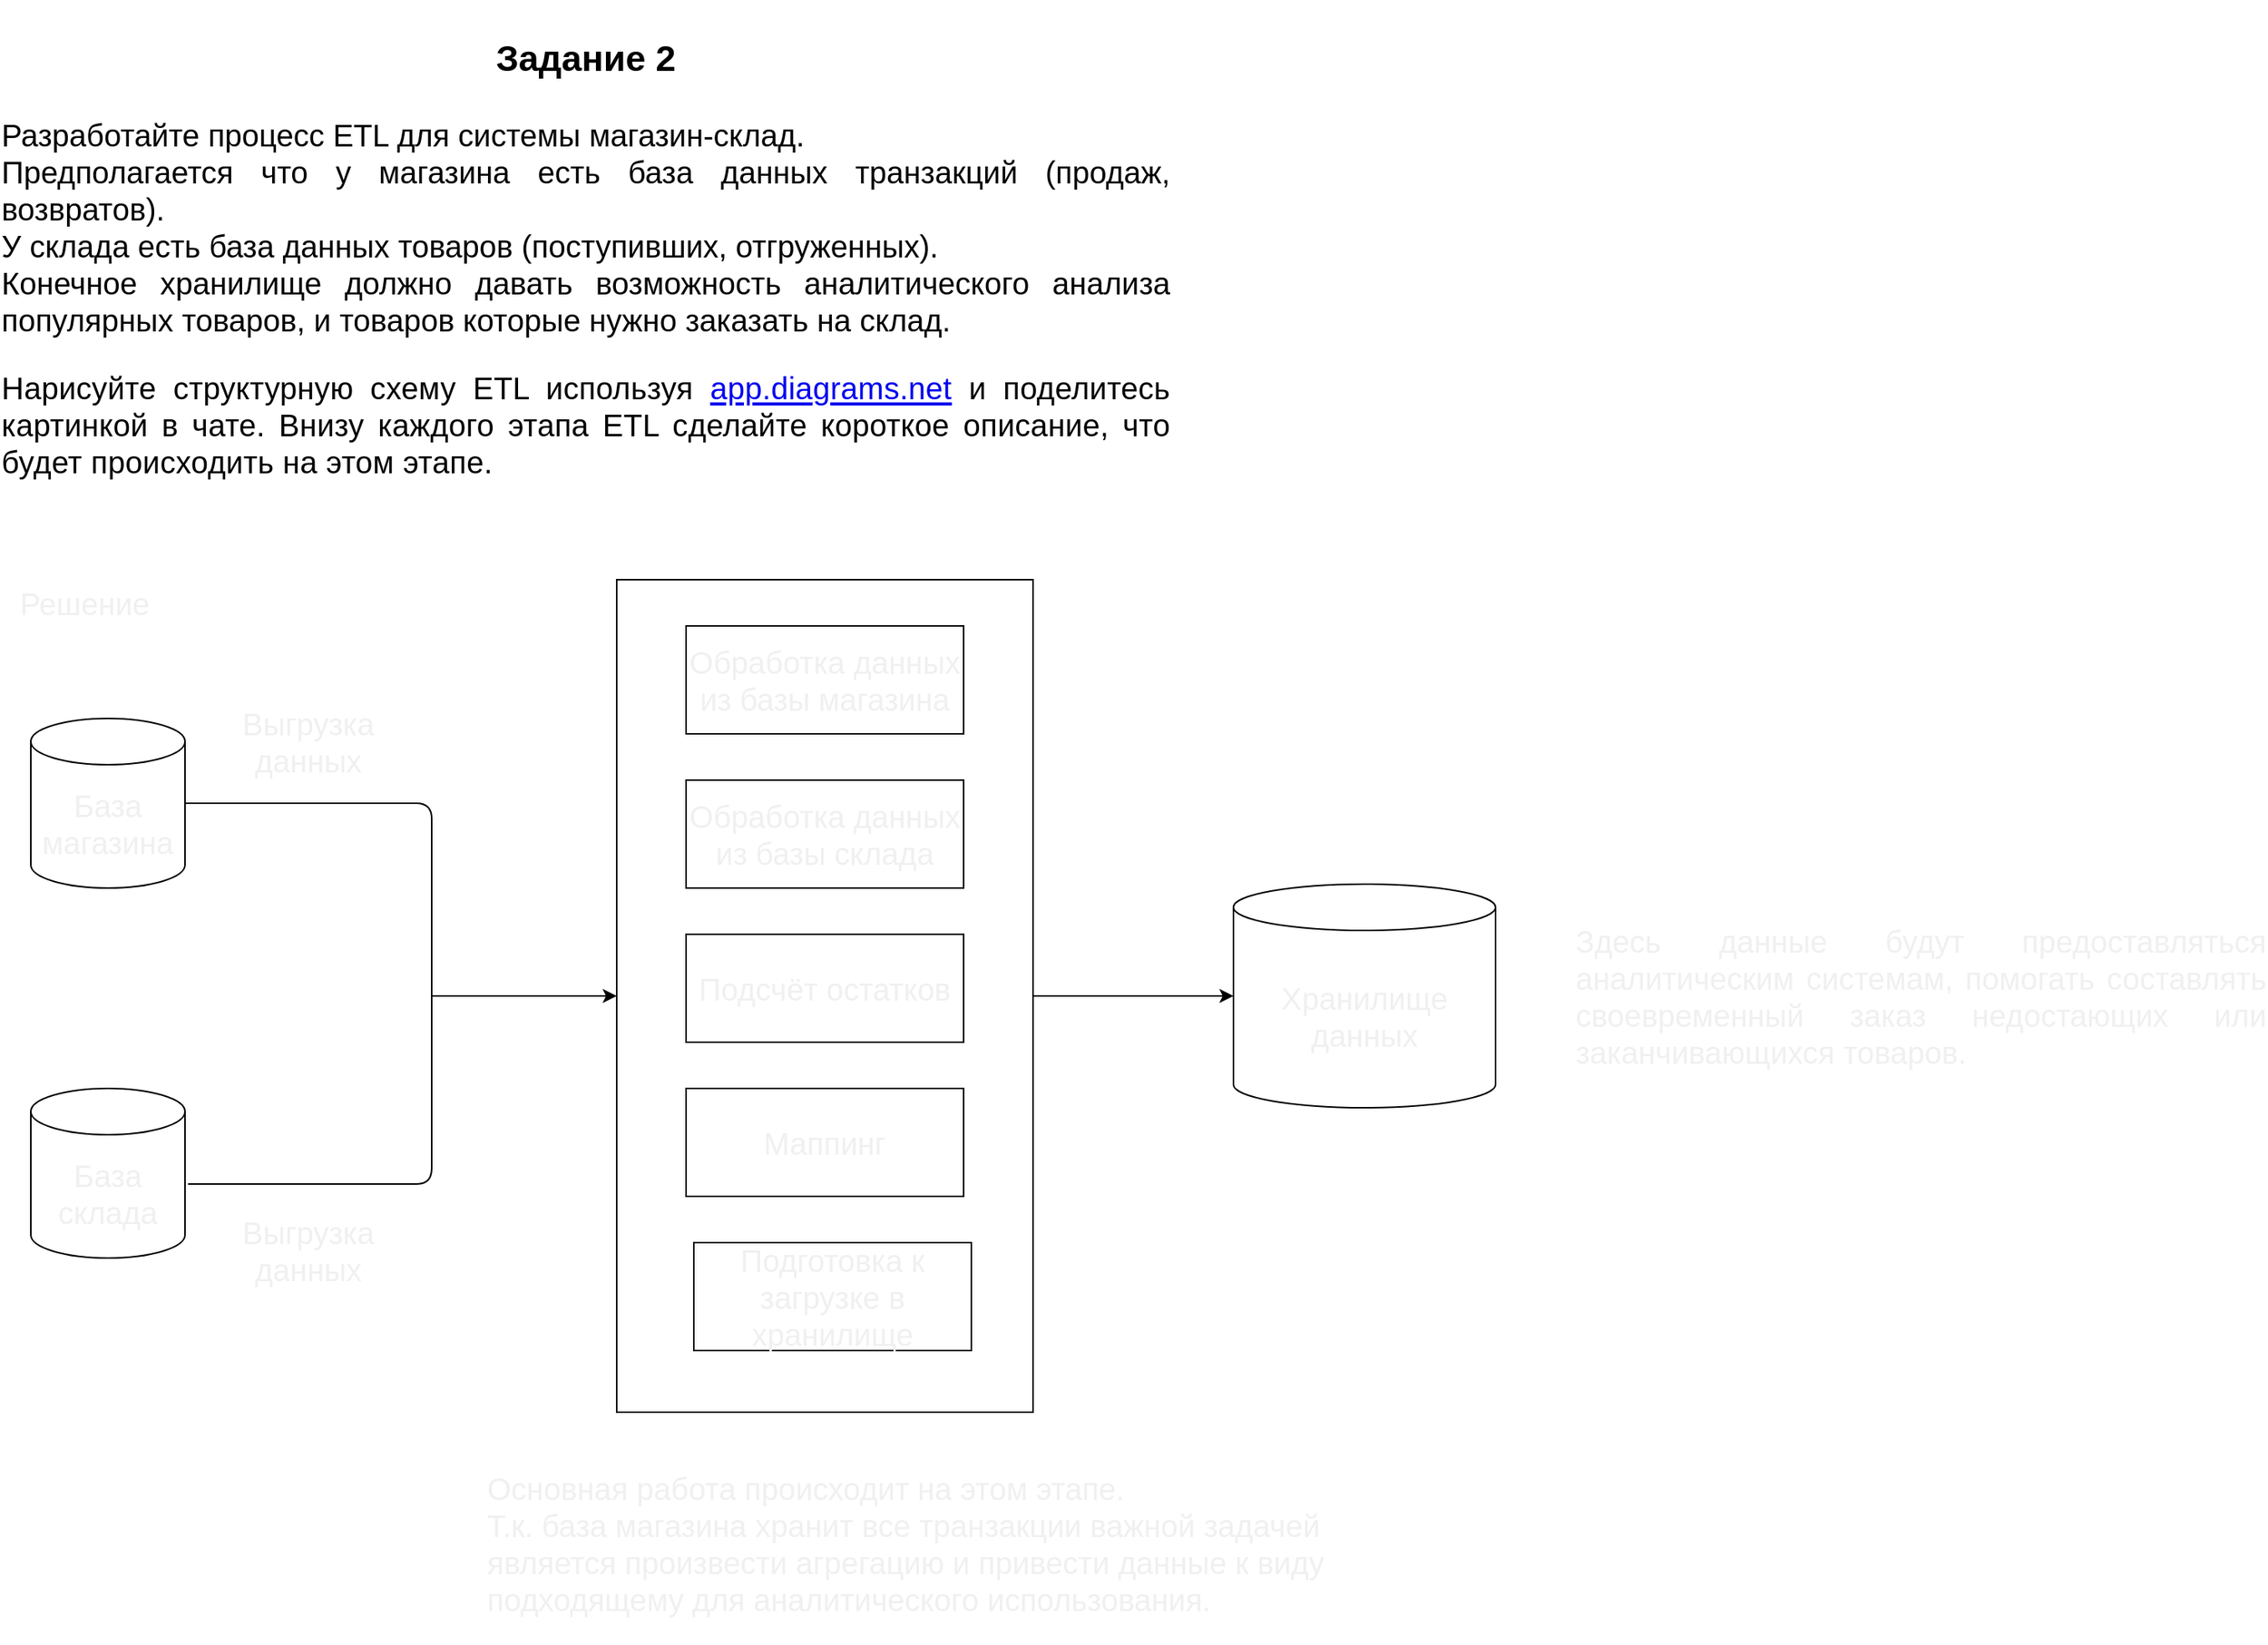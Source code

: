 <mxfile>
    <diagram name="Страница — 1" id="lCUY6ASjVqjvzzZgXX1m">
        <mxGraphModel dx="1007" dy="591" grid="1" gridSize="10" guides="1" tooltips="1" connect="1" arrows="1" fold="1" page="1" pageScale="1" pageWidth="827" pageHeight="1169" math="0" shadow="0">
            <root>
                <mxCell id="0"/>
                <mxCell id="1" parent="0"/>
                <mxCell id="NGMxcYjlZq1bIX3zJ21u-1" value="&lt;h3&gt;Задание 2&lt;/h3&gt;&lt;p style=&quot;&quot;&gt;&lt;/p&gt;&lt;div style=&quot;text-align: justify;&quot;&gt;&lt;span style=&quot;background-color: initial;&quot;&gt;Разработайте процесс ETL для системы магазин-склад.&lt;/span&gt;&lt;/div&gt;&lt;div style=&quot;text-align: justify;&quot;&gt;&lt;span style=&quot;background-color: initial;&quot;&gt;Предполагается что у магазина есть база данных транзакций (продаж, возвратов).&lt;/span&gt;&lt;/div&gt;&lt;div style=&quot;text-align: justify;&quot;&gt;&lt;span style=&quot;background-color: initial;&quot;&gt;У склада есть база данных товаров (поступивших, отгруженных).&lt;/span&gt;&lt;/div&gt;&lt;div style=&quot;text-align: justify;&quot;&gt;&lt;span style=&quot;background-color: initial;&quot;&gt;Конечное хранилище должно давать возможность аналитического анализа популярных товаров, и товаров которые нужно заказать на склад.&lt;/span&gt;&lt;/div&gt;&lt;p style=&quot;text-align: justify;&quot;&gt;&lt;span style=&quot;letter-spacing: 0.14px; text-align: start;&quot;&gt;Нарисуйте структурную схему ETL используя &lt;/span&gt;&lt;a style=&quot;box-sizing: border-box; border: 0px; font-variant-numeric: inherit; font-variant-east-asian: inherit; font-variant-alternates: inherit; font-stretch: inherit; line-height: inherit; font-optical-sizing: inherit; font-kerning: inherit; font-feature-settings: inherit; font-variation-settings: inherit; margin: 0px; padding: 0px; vertical-align: baseline; text-underline-offset: 2px; letter-spacing: 0.14px; text-align: start;&quot; target=&quot;_blank&quot; href=&quot;http://app.diagrams.net/&quot;&gt;app.diagrams.net&lt;/a&gt;&lt;span style=&quot;letter-spacing: 0.14px; text-align: start;&quot;&gt; и поделитесь картинкой в чате. Внизу каждого этапа ETL сделайте короткое описание, что будет происходить на этом этапе.&lt;/span&gt;&lt;/p&gt;&lt;p&gt;&lt;/p&gt;" style="text;html=1;strokeColor=none;fillColor=none;align=center;verticalAlign=middle;whiteSpace=wrap;rounded=0;fontSize=20;" parent="1" vertex="1">
                    <mxGeometry x="40" y="40" width="760" height="320" as="geometry"/>
                </mxCell>
                <mxCell id="2" value="База&lt;br&gt;магазина" style="shape=cylinder3;whiteSpace=wrap;html=1;boundedLbl=1;backgroundOutline=1;size=15;labelBackgroundColor=none;fontFamily=Helvetica;fontSize=20;fontColor=#F0F0F0;" parent="1" vertex="1">
                    <mxGeometry x="60" y="500" width="100" height="110" as="geometry"/>
                </mxCell>
                <mxCell id="3" value="Решение" style="text;html=1;strokeColor=none;fillColor=none;align=center;verticalAlign=middle;whiteSpace=wrap;rounded=0;labelBackgroundColor=none;fontFamily=Helvetica;fontSize=20;fontColor=#F0F0F0;" parent="1" vertex="1">
                    <mxGeometry x="40" y="410" width="110" height="30" as="geometry"/>
                </mxCell>
                <mxCell id="4" value="База&lt;br&gt;склада" style="shape=cylinder3;whiteSpace=wrap;html=1;boundedLbl=1;backgroundOutline=1;size=15;labelBackgroundColor=none;fontFamily=Helvetica;fontSize=20;fontColor=#F0F0F0;" parent="1" vertex="1">
                    <mxGeometry x="60" y="740" width="100" height="110" as="geometry"/>
                </mxCell>
                <mxCell id="5" value="" style="endArrow=none;html=1;fontFamily=Helvetica;fontSize=20;fontColor=#F0F0F0;exitX=1.02;exitY=0.564;exitDx=0;exitDy=0;exitPerimeter=0;entryX=1;entryY=0.5;entryDx=0;entryDy=0;entryPerimeter=0;" parent="1" source="4" target="2" edge="1">
                    <mxGeometry width="50" height="50" relative="1" as="geometry">
                        <mxPoint x="390" y="750" as="sourcePoint"/>
                        <mxPoint x="240" y="560" as="targetPoint"/>
                        <Array as="points">
                            <mxPoint x="320" y="802"/>
                            <mxPoint x="320" y="680"/>
                            <mxPoint x="320" y="555"/>
                        </Array>
                    </mxGeometry>
                </mxCell>
                <mxCell id="6" value="Выгрузка данных" style="text;html=1;strokeColor=none;fillColor=none;align=center;verticalAlign=middle;whiteSpace=wrap;rounded=0;labelBackgroundColor=none;fontFamily=Helvetica;fontSize=20;fontColor=#F0F0F0;" parent="1" vertex="1">
                    <mxGeometry x="180" y="490" width="120" height="50" as="geometry"/>
                </mxCell>
                <mxCell id="7" value="Выгрузка данных" style="text;html=1;strokeColor=none;fillColor=none;align=center;verticalAlign=middle;whiteSpace=wrap;rounded=0;labelBackgroundColor=none;fontFamily=Helvetica;fontSize=20;fontColor=#F0F0F0;" parent="1" vertex="1">
                    <mxGeometry x="180" y="820" width="120" height="50" as="geometry"/>
                </mxCell>
                <mxCell id="8" value="" style="endArrow=classic;html=1;fontFamily=Helvetica;fontSize=20;fontColor=#F0F0F0;" parent="1" edge="1">
                    <mxGeometry width="50" height="50" relative="1" as="geometry">
                        <mxPoint x="320" y="680" as="sourcePoint"/>
                        <mxPoint x="440" y="680" as="targetPoint"/>
                    </mxGeometry>
                </mxCell>
                <mxCell id="9" value="" style="rounded=0;whiteSpace=wrap;html=1;labelBackgroundColor=none;fontFamily=Helvetica;fontSize=20;fontColor=#F0F0F0;" parent="1" vertex="1">
                    <mxGeometry x="440" y="410" width="270" height="540" as="geometry"/>
                </mxCell>
                <mxCell id="10" value="Обработка данных из базы магазина" style="text;html=1;strokeColor=default;fillColor=none;align=center;verticalAlign=middle;whiteSpace=wrap;rounded=0;labelBackgroundColor=none;fontFamily=Helvetica;fontSize=20;fontColor=#F0F0F0;" parent="1" vertex="1">
                    <mxGeometry x="485" y="440" width="180" height="70" as="geometry"/>
                </mxCell>
                <mxCell id="11" value="Обработка данных из базы склада" style="text;html=1;strokeColor=default;fillColor=none;align=center;verticalAlign=middle;whiteSpace=wrap;rounded=0;labelBackgroundColor=none;fontFamily=Helvetica;fontSize=20;fontColor=#F0F0F0;" parent="1" vertex="1">
                    <mxGeometry x="485" y="540" width="180" height="70" as="geometry"/>
                </mxCell>
                <mxCell id="12" value="Подсчёт остатков" style="text;html=1;strokeColor=default;fillColor=none;align=center;verticalAlign=middle;whiteSpace=wrap;rounded=0;labelBackgroundColor=none;fontFamily=Helvetica;fontSize=20;fontColor=#F0F0F0;" parent="1" vertex="1">
                    <mxGeometry x="485" y="640" width="180" height="70" as="geometry"/>
                </mxCell>
                <mxCell id="13" value="Маппинг" style="text;html=1;strokeColor=default;fillColor=none;align=center;verticalAlign=middle;whiteSpace=wrap;rounded=0;labelBackgroundColor=none;fontFamily=Helvetica;fontSize=20;fontColor=#F0F0F0;" parent="1" vertex="1">
                    <mxGeometry x="485" y="740" width="180" height="70" as="geometry"/>
                </mxCell>
                <mxCell id="14" value="Подготовка к загрузке в хранилище" style="text;html=1;strokeColor=default;fillColor=none;align=center;verticalAlign=middle;whiteSpace=wrap;rounded=0;labelBackgroundColor=none;fontFamily=Helvetica;fontSize=20;fontColor=#F0F0F0;" parent="1" vertex="1">
                    <mxGeometry x="490" y="840" width="180" height="70" as="geometry"/>
                </mxCell>
                <mxCell id="15" value="&lt;div style=&quot;text-align: left;&quot;&gt;&lt;span style=&quot;background-color: initial;&quot;&gt;Основная работа происходит на этом этапе.&lt;/span&gt;&lt;/div&gt;&lt;div style=&quot;text-align: left;&quot;&gt;Т.к. база магазина хранит все транзакции важной задачей является произвести агрегацию и привести данные к виду подходящему для аналитического использования.&lt;/div&gt;" style="text;html=1;strokeColor=none;fillColor=none;align=center;verticalAlign=middle;whiteSpace=wrap;rounded=0;labelBackgroundColor=none;fontFamily=Helvetica;fontSize=20;fontColor=#F0F0F0;" parent="1" vertex="1">
                    <mxGeometry x="355" y="970" width="545" height="130" as="geometry"/>
                </mxCell>
                <mxCell id="18" value="Хранилище данных" style="shape=cylinder3;whiteSpace=wrap;html=1;boundedLbl=1;backgroundOutline=1;size=15;labelBackgroundColor=none;strokeColor=default;fontFamily=Helvetica;fontSize=20;fontColor=#F0F0F0;" parent="1" vertex="1">
                    <mxGeometry x="840" y="607.5" width="170" height="145" as="geometry"/>
                </mxCell>
                <mxCell id="19" value="" style="endArrow=classic;html=1;fontFamily=Helvetica;fontSize=20;fontColor=#F0F0F0;entryX=0;entryY=0.5;entryDx=0;entryDy=0;entryPerimeter=0;exitX=1;exitY=0.5;exitDx=0;exitDy=0;" parent="1" source="9" target="18" edge="1">
                    <mxGeometry width="50" height="50" relative="1" as="geometry">
                        <mxPoint x="550" y="700" as="sourcePoint"/>
                        <mxPoint x="600" y="650" as="targetPoint"/>
                    </mxGeometry>
                </mxCell>
                <mxCell id="20" value="&lt;div style=&quot;text-align: justify;&quot;&gt;&lt;span style=&quot;background-color: initial;&quot;&gt;Здесь данные будут предоставляться аналитическим системам, помогать составлять своевременный заказ недостающих или заканчивающихся товаров.&lt;/span&gt;&lt;/div&gt;" style="text;html=1;strokeColor=none;fillColor=none;align=left;verticalAlign=middle;whiteSpace=wrap;rounded=0;labelBackgroundColor=none;fontFamily=Helvetica;fontSize=20;fontColor=#F0F0F0;" parent="1" vertex="1">
                    <mxGeometry x="1060" y="620" width="450" height="120" as="geometry"/>
                </mxCell>
            </root>
        </mxGraphModel>
    </diagram>
</mxfile>